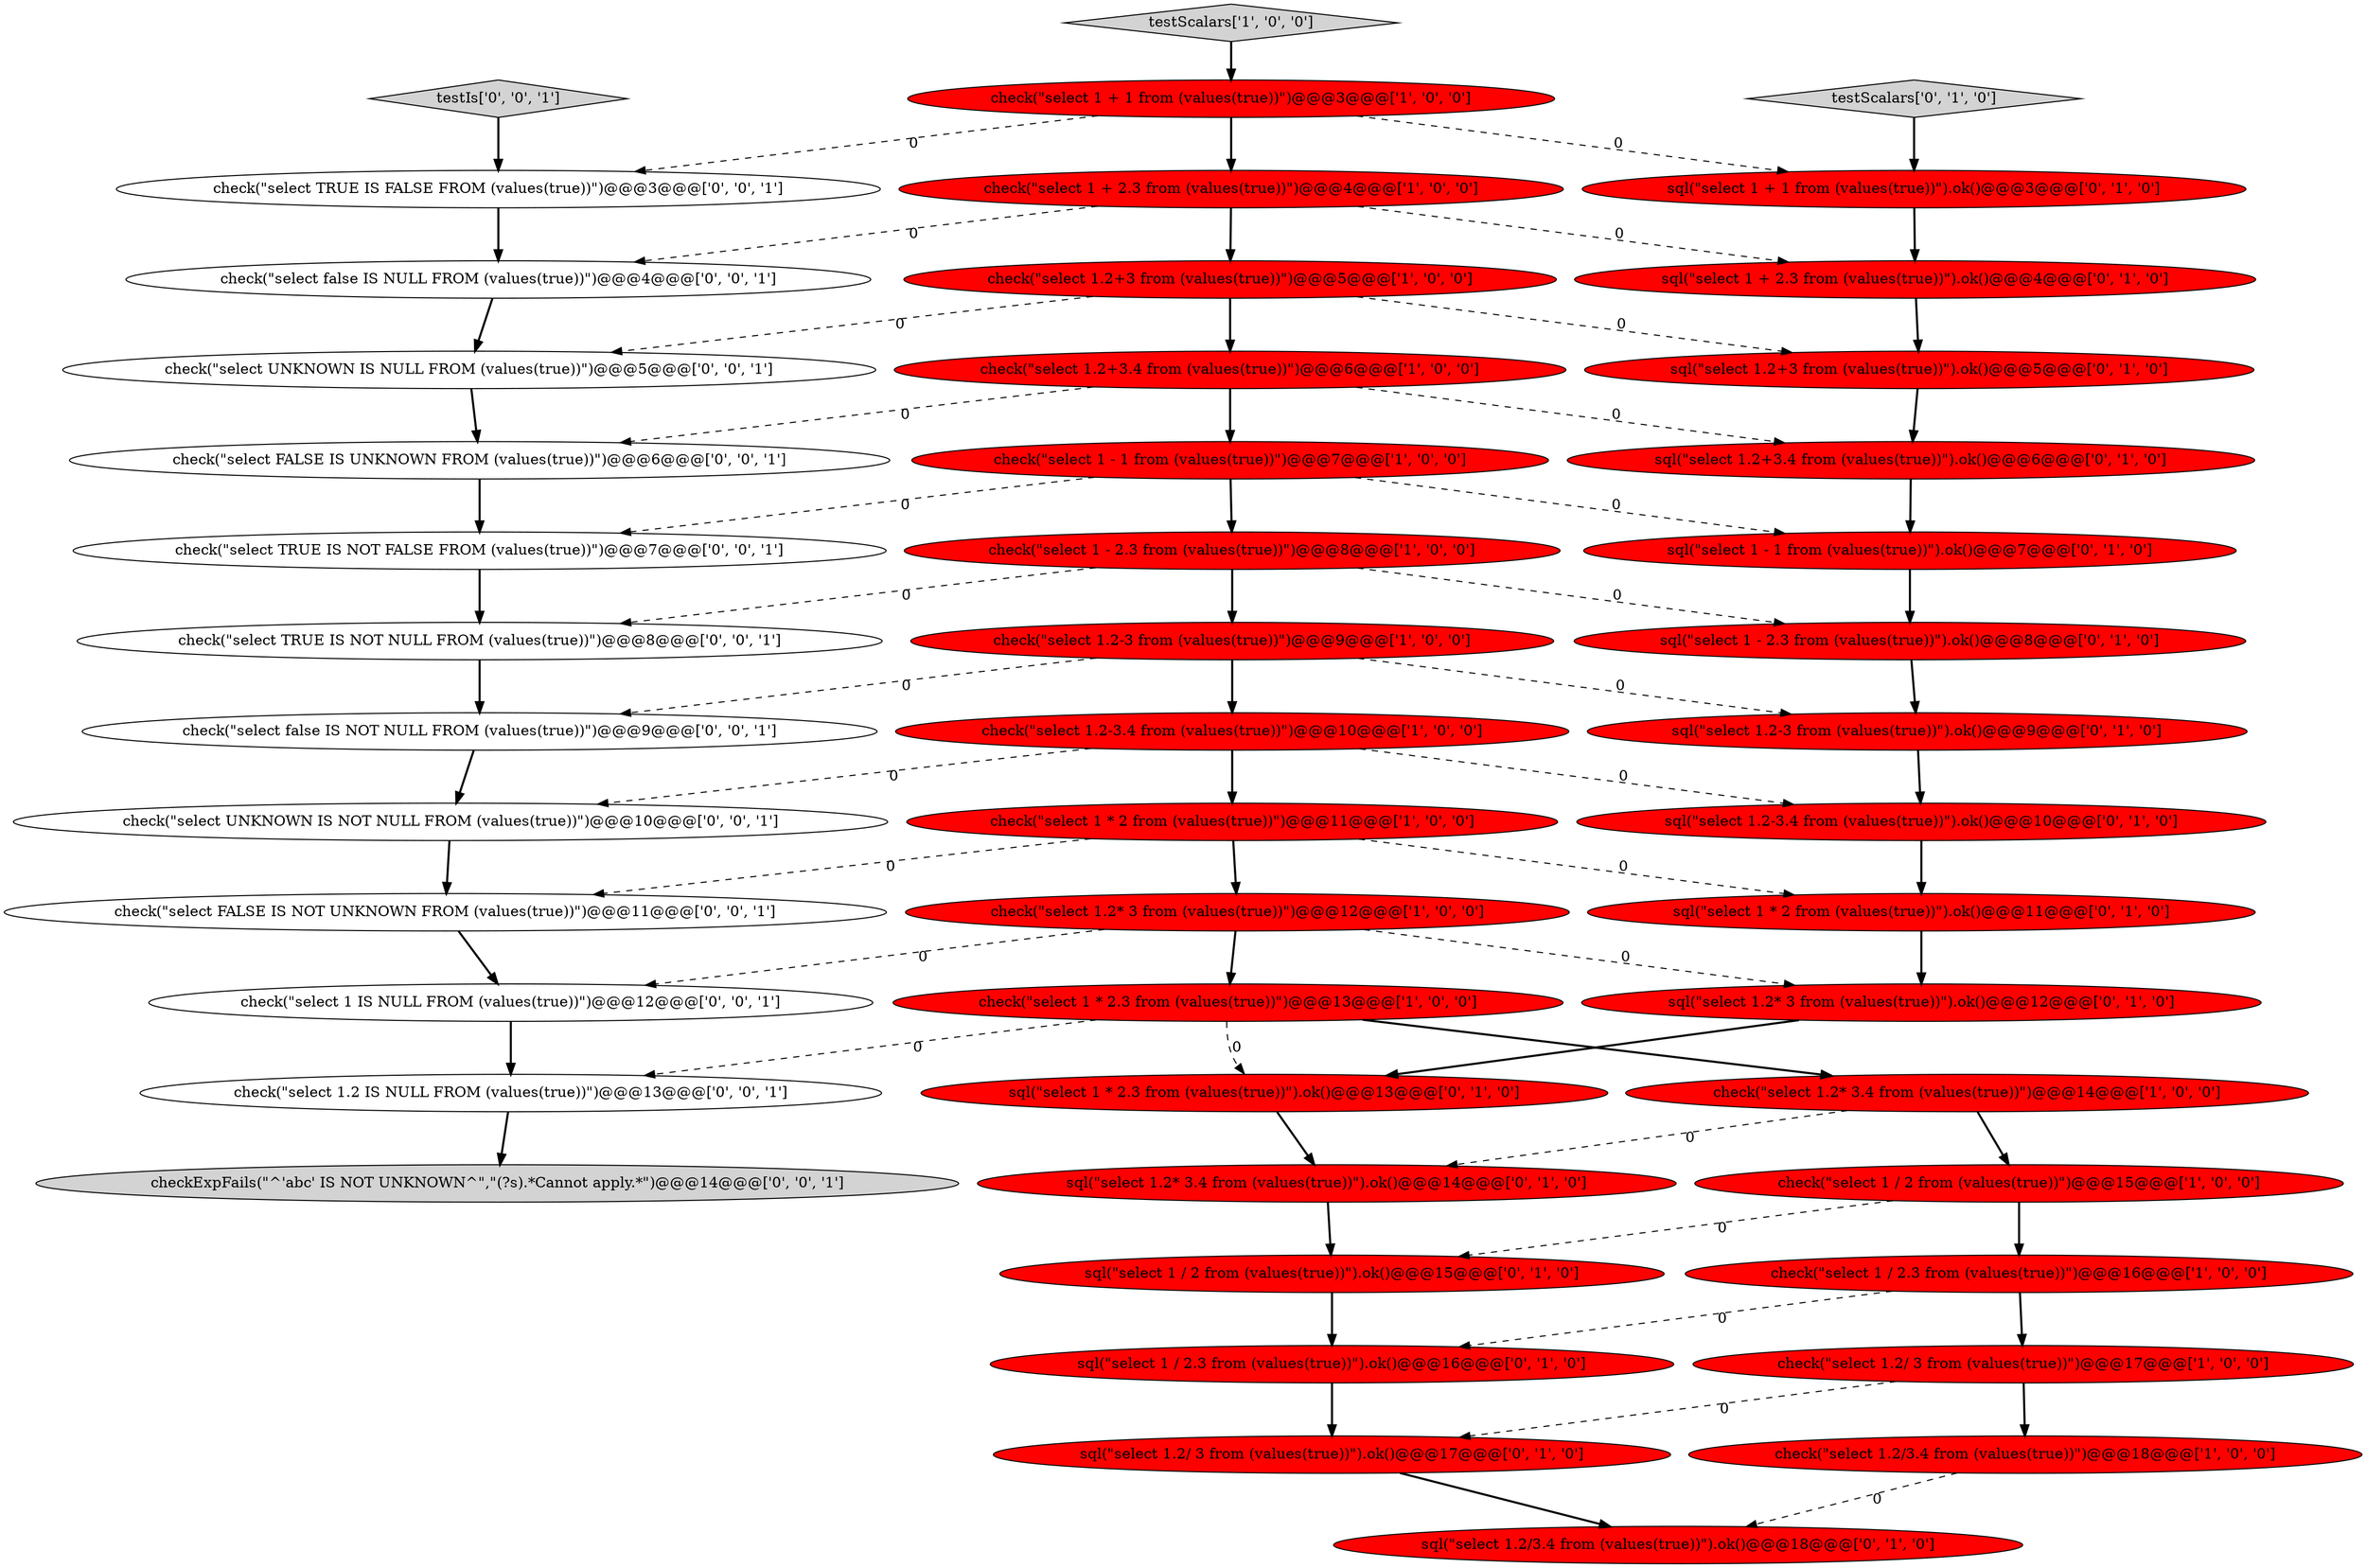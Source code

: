 digraph {
46 [style = filled, label = "check(\"select TRUE IS NOT FALSE FROM (values(true))\")@@@7@@@['0', '0', '1']", fillcolor = white, shape = ellipse image = "AAA0AAABBB3BBB"];
30 [style = filled, label = "sql(\"select 1.2+3.4 from (values(true))\").ok()@@@6@@@['0', '1', '0']", fillcolor = red, shape = ellipse image = "AAA1AAABBB2BBB"];
11 [style = filled, label = "check(\"select 1 / 2.3 from (values(true))\")@@@16@@@['1', '0', '0']", fillcolor = red, shape = ellipse image = "AAA1AAABBB1BBB"];
27 [style = filled, label = "sql(\"select 1.2/ 3 from (values(true))\").ok()@@@17@@@['0', '1', '0']", fillcolor = red, shape = ellipse image = "AAA1AAABBB2BBB"];
7 [style = filled, label = "check(\"select 1.2/3.4 from (values(true))\")@@@18@@@['1', '0', '0']", fillcolor = red, shape = ellipse image = "AAA1AAABBB1BBB"];
16 [style = filled, label = "check(\"select 1 * 2.3 from (values(true))\")@@@13@@@['1', '0', '0']", fillcolor = red, shape = ellipse image = "AAA1AAABBB1BBB"];
31 [style = filled, label = "sql(\"select 1 / 2 from (values(true))\").ok()@@@15@@@['0', '1', '0']", fillcolor = red, shape = ellipse image = "AAA1AAABBB2BBB"];
18 [style = filled, label = "sql(\"select 1.2-3.4 from (values(true))\").ok()@@@10@@@['0', '1', '0']", fillcolor = red, shape = ellipse image = "AAA1AAABBB2BBB"];
1 [style = filled, label = "check(\"select 1 - 2.3 from (values(true))\")@@@8@@@['1', '0', '0']", fillcolor = red, shape = ellipse image = "AAA1AAABBB1BBB"];
21 [style = filled, label = "sql(\"select 1.2/3.4 from (values(true))\").ok()@@@18@@@['0', '1', '0']", fillcolor = red, shape = ellipse image = "AAA1AAABBB2BBB"];
17 [style = filled, label = "sql(\"select 1.2+3 from (values(true))\").ok()@@@5@@@['0', '1', '0']", fillcolor = red, shape = ellipse image = "AAA1AAABBB2BBB"];
19 [style = filled, label = "sql(\"select 1 - 2.3 from (values(true))\").ok()@@@8@@@['0', '1', '0']", fillcolor = red, shape = ellipse image = "AAA1AAABBB2BBB"];
5 [style = filled, label = "check(\"select 1 / 2 from (values(true))\")@@@15@@@['1', '0', '0']", fillcolor = red, shape = ellipse image = "AAA1AAABBB1BBB"];
23 [style = filled, label = "sql(\"select 1 * 2.3 from (values(true))\").ok()@@@13@@@['0', '1', '0']", fillcolor = red, shape = ellipse image = "AAA1AAABBB2BBB"];
38 [style = filled, label = "check(\"select UNKNOWN IS NULL FROM (values(true))\")@@@5@@@['0', '0', '1']", fillcolor = white, shape = ellipse image = "AAA0AAABBB3BBB"];
41 [style = filled, label = "check(\"select FALSE IS NOT UNKNOWN FROM (values(true))\")@@@11@@@['0', '0', '1']", fillcolor = white, shape = ellipse image = "AAA0AAABBB3BBB"];
13 [style = filled, label = "check(\"select 1.2/ 3 from (values(true))\")@@@17@@@['1', '0', '0']", fillcolor = red, shape = ellipse image = "AAA1AAABBB1BBB"];
15 [style = filled, label = "check(\"select 1.2-3 from (values(true))\")@@@9@@@['1', '0', '0']", fillcolor = red, shape = ellipse image = "AAA1AAABBB1BBB"];
0 [style = filled, label = "check(\"select 1 - 1 from (values(true))\")@@@7@@@['1', '0', '0']", fillcolor = red, shape = ellipse image = "AAA1AAABBB1BBB"];
32 [style = filled, label = "sql(\"select 1 + 2.3 from (values(true))\").ok()@@@4@@@['0', '1', '0']", fillcolor = red, shape = ellipse image = "AAA1AAABBB2BBB"];
28 [style = filled, label = "sql(\"select 1 + 1 from (values(true))\").ok()@@@3@@@['0', '1', '0']", fillcolor = red, shape = ellipse image = "AAA1AAABBB2BBB"];
25 [style = filled, label = "sql(\"select 1.2-3 from (values(true))\").ok()@@@9@@@['0', '1', '0']", fillcolor = red, shape = ellipse image = "AAA1AAABBB2BBB"];
9 [style = filled, label = "check(\"select 1 + 1 from (values(true))\")@@@3@@@['1', '0', '0']", fillcolor = red, shape = ellipse image = "AAA1AAABBB1BBB"];
26 [style = filled, label = "sql(\"select 1 - 1 from (values(true))\").ok()@@@7@@@['0', '1', '0']", fillcolor = red, shape = ellipse image = "AAA1AAABBB2BBB"];
35 [style = filled, label = "check(\"select false IS NOT NULL FROM (values(true))\")@@@9@@@['0', '0', '1']", fillcolor = white, shape = ellipse image = "AAA0AAABBB3BBB"];
22 [style = filled, label = "testScalars['0', '1', '0']", fillcolor = lightgray, shape = diamond image = "AAA0AAABBB2BBB"];
44 [style = filled, label = "checkExpFails(\"^'abc' IS NOT UNKNOWN^\",\"(?s).*Cannot apply.*\")@@@14@@@['0', '0', '1']", fillcolor = lightgray, shape = ellipse image = "AAA0AAABBB3BBB"];
37 [style = filled, label = "check(\"select TRUE IS NOT NULL FROM (values(true))\")@@@8@@@['0', '0', '1']", fillcolor = white, shape = ellipse image = "AAA0AAABBB3BBB"];
42 [style = filled, label = "check(\"select TRUE IS FALSE FROM (values(true))\")@@@3@@@['0', '0', '1']", fillcolor = white, shape = ellipse image = "AAA0AAABBB3BBB"];
8 [style = filled, label = "check(\"select 1.2* 3 from (values(true))\")@@@12@@@['1', '0', '0']", fillcolor = red, shape = ellipse image = "AAA1AAABBB1BBB"];
45 [style = filled, label = "check(\"select 1.2 IS NULL FROM (values(true))\")@@@13@@@['0', '0', '1']", fillcolor = white, shape = ellipse image = "AAA0AAABBB3BBB"];
40 [style = filled, label = "check(\"select FALSE IS UNKNOWN FROM (values(true))\")@@@6@@@['0', '0', '1']", fillcolor = white, shape = ellipse image = "AAA0AAABBB3BBB"];
39 [style = filled, label = "check(\"select UNKNOWN IS NOT NULL FROM (values(true))\")@@@10@@@['0', '0', '1']", fillcolor = white, shape = ellipse image = "AAA0AAABBB3BBB"];
12 [style = filled, label = "check(\"select 1.2* 3.4 from (values(true))\")@@@14@@@['1', '0', '0']", fillcolor = red, shape = ellipse image = "AAA1AAABBB1BBB"];
36 [style = filled, label = "testIs['0', '0', '1']", fillcolor = lightgray, shape = diamond image = "AAA0AAABBB3BBB"];
3 [style = filled, label = "testScalars['1', '0', '0']", fillcolor = lightgray, shape = diamond image = "AAA0AAABBB1BBB"];
10 [style = filled, label = "check(\"select 1.2-3.4 from (values(true))\")@@@10@@@['1', '0', '0']", fillcolor = red, shape = ellipse image = "AAA1AAABBB1BBB"];
29 [style = filled, label = "sql(\"select 1.2* 3 from (values(true))\").ok()@@@12@@@['0', '1', '0']", fillcolor = red, shape = ellipse image = "AAA1AAABBB2BBB"];
34 [style = filled, label = "check(\"select false IS NULL FROM (values(true))\")@@@4@@@['0', '0', '1']", fillcolor = white, shape = ellipse image = "AAA0AAABBB3BBB"];
24 [style = filled, label = "sql(\"select 1 / 2.3 from (values(true))\").ok()@@@16@@@['0', '1', '0']", fillcolor = red, shape = ellipse image = "AAA1AAABBB2BBB"];
14 [style = filled, label = "check(\"select 1 + 2.3 from (values(true))\")@@@4@@@['1', '0', '0']", fillcolor = red, shape = ellipse image = "AAA1AAABBB1BBB"];
6 [style = filled, label = "check(\"select 1.2+3.4 from (values(true))\")@@@6@@@['1', '0', '0']", fillcolor = red, shape = ellipse image = "AAA1AAABBB1BBB"];
20 [style = filled, label = "sql(\"select 1 * 2 from (values(true))\").ok()@@@11@@@['0', '1', '0']", fillcolor = red, shape = ellipse image = "AAA1AAABBB2BBB"];
33 [style = filled, label = "sql(\"select 1.2* 3.4 from (values(true))\").ok()@@@14@@@['0', '1', '0']", fillcolor = red, shape = ellipse image = "AAA1AAABBB2BBB"];
2 [style = filled, label = "check(\"select 1 * 2 from (values(true))\")@@@11@@@['1', '0', '0']", fillcolor = red, shape = ellipse image = "AAA1AAABBB1BBB"];
43 [style = filled, label = "check(\"select 1 IS NULL FROM (values(true))\")@@@12@@@['0', '0', '1']", fillcolor = white, shape = ellipse image = "AAA0AAABBB3BBB"];
4 [style = filled, label = "check(\"select 1.2+3 from (values(true))\")@@@5@@@['1', '0', '0']", fillcolor = red, shape = ellipse image = "AAA1AAABBB1BBB"];
8->16 [style = bold, label=""];
1->37 [style = dashed, label="0"];
42->34 [style = bold, label=""];
15->10 [style = bold, label=""];
12->33 [style = dashed, label="0"];
7->21 [style = dashed, label="0"];
2->20 [style = dashed, label="0"];
12->5 [style = bold, label=""];
4->17 [style = dashed, label="0"];
20->29 [style = bold, label=""];
4->6 [style = bold, label=""];
9->42 [style = dashed, label="0"];
14->34 [style = dashed, label="0"];
4->38 [style = dashed, label="0"];
10->39 [style = dashed, label="0"];
1->15 [style = bold, label=""];
31->24 [style = bold, label=""];
9->28 [style = dashed, label="0"];
30->26 [style = bold, label=""];
35->39 [style = bold, label=""];
25->18 [style = bold, label=""];
1->19 [style = dashed, label="0"];
17->30 [style = bold, label=""];
6->0 [style = bold, label=""];
22->28 [style = bold, label=""];
0->26 [style = dashed, label="0"];
29->23 [style = bold, label=""];
16->23 [style = dashed, label="0"];
6->40 [style = dashed, label="0"];
26->19 [style = bold, label=""];
45->44 [style = bold, label=""];
46->37 [style = bold, label=""];
43->45 [style = bold, label=""];
19->25 [style = bold, label=""];
8->43 [style = dashed, label="0"];
28->32 [style = bold, label=""];
40->46 [style = bold, label=""];
15->35 [style = dashed, label="0"];
3->9 [style = bold, label=""];
18->20 [style = bold, label=""];
15->25 [style = dashed, label="0"];
14->32 [style = dashed, label="0"];
23->33 [style = bold, label=""];
13->27 [style = dashed, label="0"];
13->7 [style = bold, label=""];
0->1 [style = bold, label=""];
11->13 [style = bold, label=""];
11->24 [style = dashed, label="0"];
16->45 [style = dashed, label="0"];
9->14 [style = bold, label=""];
5->31 [style = dashed, label="0"];
33->31 [style = bold, label=""];
39->41 [style = bold, label=""];
10->2 [style = bold, label=""];
5->11 [style = bold, label=""];
6->30 [style = dashed, label="0"];
2->41 [style = dashed, label="0"];
34->38 [style = bold, label=""];
37->35 [style = bold, label=""];
0->46 [style = dashed, label="0"];
38->40 [style = bold, label=""];
27->21 [style = bold, label=""];
41->43 [style = bold, label=""];
16->12 [style = bold, label=""];
32->17 [style = bold, label=""];
24->27 [style = bold, label=""];
8->29 [style = dashed, label="0"];
10->18 [style = dashed, label="0"];
36->42 [style = bold, label=""];
2->8 [style = bold, label=""];
14->4 [style = bold, label=""];
}
